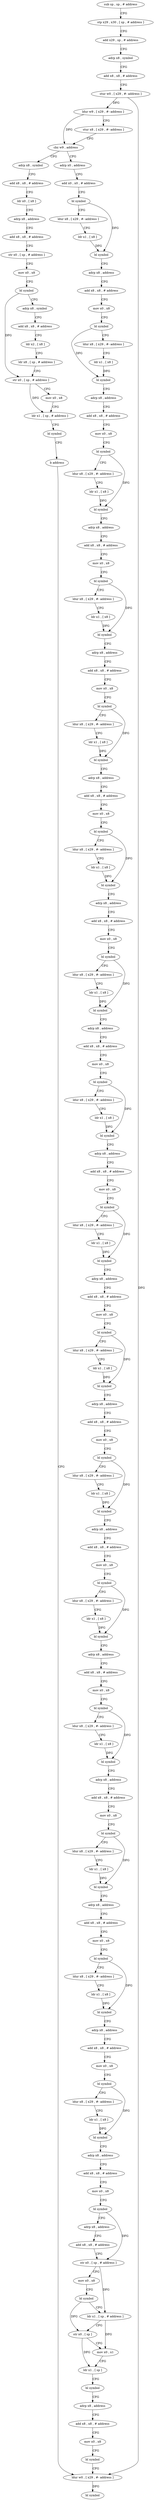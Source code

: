 digraph "func" {
"4199660" [label = "sub sp , sp , # address" ]
"4199664" [label = "stp x29 , x30 , [ sp , # address ]" ]
"4199668" [label = "add x29 , sp , # address" ]
"4199672" [label = "adrp x8 , symbol" ]
"4199676" [label = "add x8 , x8 , # address" ]
"4199680" [label = "stur w0 , [ x29 , #- address ]" ]
"4199684" [label = "ldur w9 , [ x29 , #- address ]" ]
"4199688" [label = "stur x8 , [ x29 , #- address ]" ]
"4199692" [label = "cbz w9 , address" ]
"4199764" [label = "adrp x0 , address" ]
"4199696" [label = "adrp x8 , symbol" ]
"4199768" [label = "add x0 , x0 , # address" ]
"4199772" [label = "bl symbol" ]
"4199776" [label = "ldur x8 , [ x29 , #- address ]" ]
"4199780" [label = "ldr x1 , [ x8 ]" ]
"4199784" [label = "bl symbol" ]
"4199788" [label = "adrp x8 , address" ]
"4199792" [label = "add x8 , x8 , # address" ]
"4199796" [label = "mov x0 , x8" ]
"4199800" [label = "bl symbol" ]
"4199804" [label = "ldur x8 , [ x29 , #- address ]" ]
"4199808" [label = "ldr x1 , [ x8 ]" ]
"4199812" [label = "bl symbol" ]
"4199816" [label = "adrp x8 , address" ]
"4199820" [label = "add x8 , x8 , # address" ]
"4199824" [label = "mov x0 , x8" ]
"4199828" [label = "bl symbol" ]
"4199832" [label = "ldur x8 , [ x29 , #- address ]" ]
"4199836" [label = "ldr x1 , [ x8 ]" ]
"4199840" [label = "bl symbol" ]
"4199844" [label = "adrp x8 , address" ]
"4199848" [label = "add x8 , x8 , # address" ]
"4199852" [label = "mov x0 , x8" ]
"4199856" [label = "bl symbol" ]
"4199860" [label = "ldur x8 , [ x29 , #- address ]" ]
"4199864" [label = "ldr x1 , [ x8 ]" ]
"4199868" [label = "bl symbol" ]
"4199872" [label = "adrp x8 , address" ]
"4199876" [label = "add x8 , x8 , # address" ]
"4199880" [label = "mov x0 , x8" ]
"4199884" [label = "bl symbol" ]
"4199888" [label = "ldur x8 , [ x29 , #- address ]" ]
"4199892" [label = "ldr x1 , [ x8 ]" ]
"4199896" [label = "bl symbol" ]
"4199900" [label = "adrp x8 , address" ]
"4199904" [label = "add x8 , x8 , # address" ]
"4199908" [label = "mov x0 , x8" ]
"4199912" [label = "bl symbol" ]
"4199916" [label = "ldur x8 , [ x29 , #- address ]" ]
"4199920" [label = "ldr x1 , [ x8 ]" ]
"4199924" [label = "bl symbol" ]
"4199928" [label = "adrp x8 , address" ]
"4199932" [label = "add x8 , x8 , # address" ]
"4199936" [label = "mov x0 , x8" ]
"4199940" [label = "bl symbol" ]
"4199944" [label = "ldur x8 , [ x29 , #- address ]" ]
"4199948" [label = "ldr x1 , [ x8 ]" ]
"4199952" [label = "bl symbol" ]
"4199956" [label = "adrp x8 , address" ]
"4199960" [label = "add x8 , x8 , # address" ]
"4199964" [label = "mov x0 , x8" ]
"4199968" [label = "bl symbol" ]
"4199972" [label = "ldur x8 , [ x29 , #- address ]" ]
"4199976" [label = "ldr x1 , [ x8 ]" ]
"4199980" [label = "bl symbol" ]
"4199984" [label = "adrp x8 , address" ]
"4199988" [label = "add x8 , x8 , # address" ]
"4199992" [label = "mov x0 , x8" ]
"4199996" [label = "bl symbol" ]
"4200000" [label = "ldur x8 , [ x29 , #- address ]" ]
"4200004" [label = "ldr x1 , [ x8 ]" ]
"4200008" [label = "bl symbol" ]
"4200012" [label = "adrp x8 , address" ]
"4200016" [label = "add x8 , x8 , # address" ]
"4200020" [label = "mov x0 , x8" ]
"4200024" [label = "bl symbol" ]
"4200028" [label = "ldur x8 , [ x29 , #- address ]" ]
"4200032" [label = "ldr x1 , [ x8 ]" ]
"4200036" [label = "bl symbol" ]
"4200040" [label = "adrp x8 , address" ]
"4200044" [label = "add x8 , x8 , # address" ]
"4200048" [label = "mov x0 , x8" ]
"4200052" [label = "bl symbol" ]
"4200056" [label = "ldur x8 , [ x29 , #- address ]" ]
"4200060" [label = "ldr x1 , [ x8 ]" ]
"4200064" [label = "bl symbol" ]
"4200068" [label = "adrp x8 , address" ]
"4200072" [label = "add x8 , x8 , # address" ]
"4200076" [label = "mov x0 , x8" ]
"4200080" [label = "bl symbol" ]
"4200084" [label = "ldur x8 , [ x29 , #- address ]" ]
"4200088" [label = "ldr x1 , [ x8 ]" ]
"4200092" [label = "bl symbol" ]
"4200096" [label = "adrp x8 , address" ]
"4200100" [label = "add x8 , x8 , # address" ]
"4200104" [label = "mov x0 , x8" ]
"4200108" [label = "bl symbol" ]
"4200112" [label = "ldur x8 , [ x29 , #- address ]" ]
"4200116" [label = "ldr x1 , [ x8 ]" ]
"4200120" [label = "bl symbol" ]
"4200124" [label = "adrp x8 , address" ]
"4200128" [label = "add x8 , x8 , # address" ]
"4200132" [label = "mov x0 , x8" ]
"4200136" [label = "bl symbol" ]
"4200140" [label = "ldur x8 , [ x29 , #- address ]" ]
"4200144" [label = "ldr x1 , [ x8 ]" ]
"4200148" [label = "bl symbol" ]
"4200152" [label = "adrp x8 , address" ]
"4200156" [label = "add x8 , x8 , # address" ]
"4200160" [label = "mov x0 , x8" ]
"4200164" [label = "bl symbol" ]
"4200168" [label = "ldur x8 , [ x29 , #- address ]" ]
"4200172" [label = "ldr x1 , [ x8 ]" ]
"4200176" [label = "bl symbol" ]
"4200180" [label = "adrp x8 , address" ]
"4200184" [label = "add x8 , x8 , # address" ]
"4200188" [label = "mov x0 , x8" ]
"4200192" [label = "bl symbol" ]
"4200196" [label = "ldur x8 , [ x29 , #- address ]" ]
"4200200" [label = "ldr x1 , [ x8 ]" ]
"4200204" [label = "bl symbol" ]
"4200208" [label = "adrp x8 , address" ]
"4200212" [label = "add x8 , x8 , # address" ]
"4200216" [label = "mov x0 , x8" ]
"4200220" [label = "bl symbol" ]
"4200224" [label = "adrp x8 , address" ]
"4200228" [label = "add x8 , x8 , # address" ]
"4200232" [label = "str x0 , [ sp , # address ]" ]
"4200236" [label = "mov x0 , x8" ]
"4200240" [label = "bl symbol" ]
"4200244" [label = "ldr x1 , [ sp , # address ]" ]
"4200248" [label = "str x0 , [ sp ]" ]
"4200252" [label = "mov x0 , x1" ]
"4200256" [label = "ldr x1 , [ sp ]" ]
"4200260" [label = "bl symbol" ]
"4200264" [label = "adrp x8 , address" ]
"4200268" [label = "add x8 , x8 , # address" ]
"4200272" [label = "mov x0 , x8" ]
"4200276" [label = "bl symbol" ]
"4200280" [label = "ldur w0 , [ x29 , #- address ]" ]
"4199700" [label = "add x8 , x8 , # address" ]
"4199704" [label = "ldr x0 , [ x8 ]" ]
"4199708" [label = "adrp x8 , address" ]
"4199712" [label = "add x8 , x8 , # address" ]
"4199716" [label = "str x0 , [ sp , # address ]" ]
"4199720" [label = "mov x0 , x8" ]
"4199724" [label = "bl symbol" ]
"4199728" [label = "adrp x8 , symbol" ]
"4199732" [label = "add x8 , x8 , # address" ]
"4199736" [label = "ldr x2 , [ x8 ]" ]
"4199740" [label = "ldr x8 , [ sp , # address ]" ]
"4199744" [label = "str x0 , [ sp , # address ]" ]
"4199748" [label = "mov x0 , x8" ]
"4199752" [label = "ldr x1 , [ sp , # address ]" ]
"4199756" [label = "bl symbol" ]
"4199760" [label = "b address" ]
"4200284" [label = "bl symbol" ]
"4199660" -> "4199664" [ label = "CFG" ]
"4199664" -> "4199668" [ label = "CFG" ]
"4199668" -> "4199672" [ label = "CFG" ]
"4199672" -> "4199676" [ label = "CFG" ]
"4199676" -> "4199680" [ label = "CFG" ]
"4199680" -> "4199684" [ label = "DFG" ]
"4199680" -> "4200280" [ label = "DFG" ]
"4199684" -> "4199688" [ label = "CFG" ]
"4199684" -> "4199692" [ label = "DFG" ]
"4199688" -> "4199692" [ label = "CFG" ]
"4199692" -> "4199764" [ label = "CFG" ]
"4199692" -> "4199696" [ label = "CFG" ]
"4199764" -> "4199768" [ label = "CFG" ]
"4199696" -> "4199700" [ label = "CFG" ]
"4199768" -> "4199772" [ label = "CFG" ]
"4199772" -> "4199776" [ label = "CFG" ]
"4199772" -> "4199784" [ label = "DFG" ]
"4199776" -> "4199780" [ label = "CFG" ]
"4199780" -> "4199784" [ label = "DFG" ]
"4199784" -> "4199788" [ label = "CFG" ]
"4199788" -> "4199792" [ label = "CFG" ]
"4199792" -> "4199796" [ label = "CFG" ]
"4199796" -> "4199800" [ label = "CFG" ]
"4199800" -> "4199804" [ label = "CFG" ]
"4199800" -> "4199812" [ label = "DFG" ]
"4199804" -> "4199808" [ label = "CFG" ]
"4199808" -> "4199812" [ label = "DFG" ]
"4199812" -> "4199816" [ label = "CFG" ]
"4199816" -> "4199820" [ label = "CFG" ]
"4199820" -> "4199824" [ label = "CFG" ]
"4199824" -> "4199828" [ label = "CFG" ]
"4199828" -> "4199832" [ label = "CFG" ]
"4199828" -> "4199840" [ label = "DFG" ]
"4199832" -> "4199836" [ label = "CFG" ]
"4199836" -> "4199840" [ label = "DFG" ]
"4199840" -> "4199844" [ label = "CFG" ]
"4199844" -> "4199848" [ label = "CFG" ]
"4199848" -> "4199852" [ label = "CFG" ]
"4199852" -> "4199856" [ label = "CFG" ]
"4199856" -> "4199860" [ label = "CFG" ]
"4199856" -> "4199868" [ label = "DFG" ]
"4199860" -> "4199864" [ label = "CFG" ]
"4199864" -> "4199868" [ label = "DFG" ]
"4199868" -> "4199872" [ label = "CFG" ]
"4199872" -> "4199876" [ label = "CFG" ]
"4199876" -> "4199880" [ label = "CFG" ]
"4199880" -> "4199884" [ label = "CFG" ]
"4199884" -> "4199888" [ label = "CFG" ]
"4199884" -> "4199896" [ label = "DFG" ]
"4199888" -> "4199892" [ label = "CFG" ]
"4199892" -> "4199896" [ label = "DFG" ]
"4199896" -> "4199900" [ label = "CFG" ]
"4199900" -> "4199904" [ label = "CFG" ]
"4199904" -> "4199908" [ label = "CFG" ]
"4199908" -> "4199912" [ label = "CFG" ]
"4199912" -> "4199916" [ label = "CFG" ]
"4199912" -> "4199924" [ label = "DFG" ]
"4199916" -> "4199920" [ label = "CFG" ]
"4199920" -> "4199924" [ label = "DFG" ]
"4199924" -> "4199928" [ label = "CFG" ]
"4199928" -> "4199932" [ label = "CFG" ]
"4199932" -> "4199936" [ label = "CFG" ]
"4199936" -> "4199940" [ label = "CFG" ]
"4199940" -> "4199944" [ label = "CFG" ]
"4199940" -> "4199952" [ label = "DFG" ]
"4199944" -> "4199948" [ label = "CFG" ]
"4199948" -> "4199952" [ label = "DFG" ]
"4199952" -> "4199956" [ label = "CFG" ]
"4199956" -> "4199960" [ label = "CFG" ]
"4199960" -> "4199964" [ label = "CFG" ]
"4199964" -> "4199968" [ label = "CFG" ]
"4199968" -> "4199972" [ label = "CFG" ]
"4199968" -> "4199980" [ label = "DFG" ]
"4199972" -> "4199976" [ label = "CFG" ]
"4199976" -> "4199980" [ label = "DFG" ]
"4199980" -> "4199984" [ label = "CFG" ]
"4199984" -> "4199988" [ label = "CFG" ]
"4199988" -> "4199992" [ label = "CFG" ]
"4199992" -> "4199996" [ label = "CFG" ]
"4199996" -> "4200000" [ label = "CFG" ]
"4199996" -> "4200008" [ label = "DFG" ]
"4200000" -> "4200004" [ label = "CFG" ]
"4200004" -> "4200008" [ label = "DFG" ]
"4200008" -> "4200012" [ label = "CFG" ]
"4200012" -> "4200016" [ label = "CFG" ]
"4200016" -> "4200020" [ label = "CFG" ]
"4200020" -> "4200024" [ label = "CFG" ]
"4200024" -> "4200028" [ label = "CFG" ]
"4200024" -> "4200036" [ label = "DFG" ]
"4200028" -> "4200032" [ label = "CFG" ]
"4200032" -> "4200036" [ label = "DFG" ]
"4200036" -> "4200040" [ label = "CFG" ]
"4200040" -> "4200044" [ label = "CFG" ]
"4200044" -> "4200048" [ label = "CFG" ]
"4200048" -> "4200052" [ label = "CFG" ]
"4200052" -> "4200056" [ label = "CFG" ]
"4200052" -> "4200064" [ label = "DFG" ]
"4200056" -> "4200060" [ label = "CFG" ]
"4200060" -> "4200064" [ label = "DFG" ]
"4200064" -> "4200068" [ label = "CFG" ]
"4200068" -> "4200072" [ label = "CFG" ]
"4200072" -> "4200076" [ label = "CFG" ]
"4200076" -> "4200080" [ label = "CFG" ]
"4200080" -> "4200084" [ label = "CFG" ]
"4200080" -> "4200092" [ label = "DFG" ]
"4200084" -> "4200088" [ label = "CFG" ]
"4200088" -> "4200092" [ label = "DFG" ]
"4200092" -> "4200096" [ label = "CFG" ]
"4200096" -> "4200100" [ label = "CFG" ]
"4200100" -> "4200104" [ label = "CFG" ]
"4200104" -> "4200108" [ label = "CFG" ]
"4200108" -> "4200112" [ label = "CFG" ]
"4200108" -> "4200120" [ label = "DFG" ]
"4200112" -> "4200116" [ label = "CFG" ]
"4200116" -> "4200120" [ label = "DFG" ]
"4200120" -> "4200124" [ label = "CFG" ]
"4200124" -> "4200128" [ label = "CFG" ]
"4200128" -> "4200132" [ label = "CFG" ]
"4200132" -> "4200136" [ label = "CFG" ]
"4200136" -> "4200140" [ label = "CFG" ]
"4200136" -> "4200148" [ label = "DFG" ]
"4200140" -> "4200144" [ label = "CFG" ]
"4200144" -> "4200148" [ label = "DFG" ]
"4200148" -> "4200152" [ label = "CFG" ]
"4200152" -> "4200156" [ label = "CFG" ]
"4200156" -> "4200160" [ label = "CFG" ]
"4200160" -> "4200164" [ label = "CFG" ]
"4200164" -> "4200168" [ label = "CFG" ]
"4200164" -> "4200176" [ label = "DFG" ]
"4200168" -> "4200172" [ label = "CFG" ]
"4200172" -> "4200176" [ label = "DFG" ]
"4200176" -> "4200180" [ label = "CFG" ]
"4200180" -> "4200184" [ label = "CFG" ]
"4200184" -> "4200188" [ label = "CFG" ]
"4200188" -> "4200192" [ label = "CFG" ]
"4200192" -> "4200196" [ label = "CFG" ]
"4200192" -> "4200204" [ label = "DFG" ]
"4200196" -> "4200200" [ label = "CFG" ]
"4200200" -> "4200204" [ label = "DFG" ]
"4200204" -> "4200208" [ label = "CFG" ]
"4200208" -> "4200212" [ label = "CFG" ]
"4200212" -> "4200216" [ label = "CFG" ]
"4200216" -> "4200220" [ label = "CFG" ]
"4200220" -> "4200224" [ label = "CFG" ]
"4200220" -> "4200232" [ label = "DFG" ]
"4200224" -> "4200228" [ label = "CFG" ]
"4200228" -> "4200232" [ label = "CFG" ]
"4200232" -> "4200236" [ label = "CFG" ]
"4200232" -> "4200244" [ label = "DFG" ]
"4200236" -> "4200240" [ label = "CFG" ]
"4200240" -> "4200244" [ label = "CFG" ]
"4200240" -> "4200248" [ label = "DFG" ]
"4200244" -> "4200248" [ label = "CFG" ]
"4200244" -> "4200252" [ label = "DFG" ]
"4200248" -> "4200252" [ label = "CFG" ]
"4200248" -> "4200256" [ label = "DFG" ]
"4200252" -> "4200256" [ label = "CFG" ]
"4200256" -> "4200260" [ label = "CFG" ]
"4200260" -> "4200264" [ label = "CFG" ]
"4200264" -> "4200268" [ label = "CFG" ]
"4200268" -> "4200272" [ label = "CFG" ]
"4200272" -> "4200276" [ label = "CFG" ]
"4200276" -> "4200280" [ label = "CFG" ]
"4200280" -> "4200284" [ label = "DFG" ]
"4199700" -> "4199704" [ label = "CFG" ]
"4199704" -> "4199708" [ label = "CFG" ]
"4199708" -> "4199712" [ label = "CFG" ]
"4199712" -> "4199716" [ label = "CFG" ]
"4199716" -> "4199720" [ label = "CFG" ]
"4199720" -> "4199724" [ label = "CFG" ]
"4199724" -> "4199728" [ label = "CFG" ]
"4199724" -> "4199744" [ label = "DFG" ]
"4199728" -> "4199732" [ label = "CFG" ]
"4199732" -> "4199736" [ label = "CFG" ]
"4199736" -> "4199740" [ label = "CFG" ]
"4199740" -> "4199744" [ label = "CFG" ]
"4199744" -> "4199748" [ label = "CFG" ]
"4199744" -> "4199752" [ label = "DFG" ]
"4199748" -> "4199752" [ label = "CFG" ]
"4199752" -> "4199756" [ label = "CFG" ]
"4199756" -> "4199760" [ label = "CFG" ]
"4199760" -> "4200280" [ label = "CFG" ]
}
